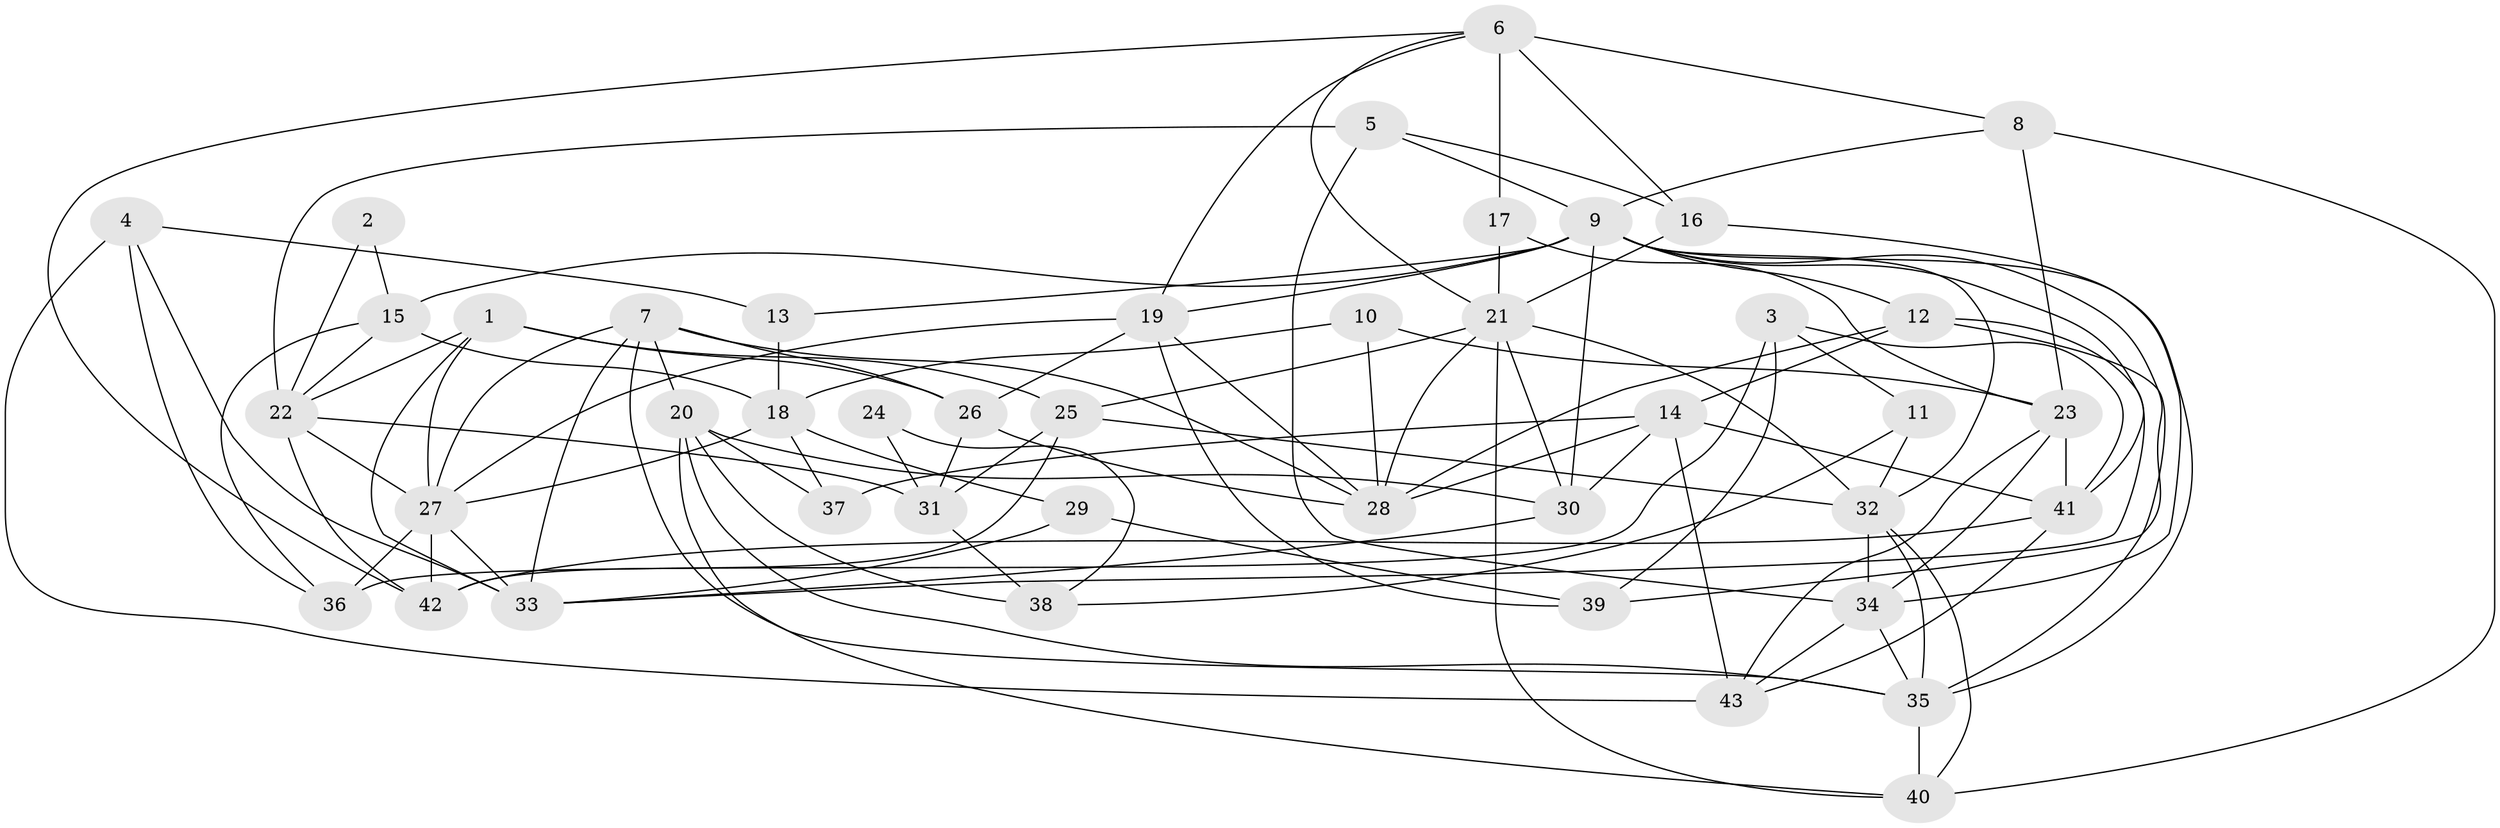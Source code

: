 // original degree distribution, {5: 0.26744186046511625, 4: 0.22093023255813954, 3: 0.27906976744186046, 6: 0.06976744186046512, 2: 0.12790697674418605, 7: 0.011627906976744186, 8: 0.023255813953488372}
// Generated by graph-tools (version 1.1) at 2025/37/03/04/25 23:37:10]
// undirected, 43 vertices, 110 edges
graph export_dot {
  node [color=gray90,style=filled];
  1;
  2;
  3;
  4;
  5;
  6;
  7;
  8;
  9;
  10;
  11;
  12;
  13;
  14;
  15;
  16;
  17;
  18;
  19;
  20;
  21;
  22;
  23;
  24;
  25;
  26;
  27;
  28;
  29;
  30;
  31;
  32;
  33;
  34;
  35;
  36;
  37;
  38;
  39;
  40;
  41;
  42;
  43;
  1 -- 22 [weight=1.0];
  1 -- 25 [weight=1.0];
  1 -- 26 [weight=1.0];
  1 -- 27 [weight=1.0];
  1 -- 33 [weight=1.0];
  2 -- 15 [weight=1.0];
  2 -- 22 [weight=1.0];
  3 -- 11 [weight=1.0];
  3 -- 36 [weight=1.0];
  3 -- 39 [weight=1.0];
  3 -- 41 [weight=1.0];
  4 -- 13 [weight=1.0];
  4 -- 33 [weight=1.0];
  4 -- 36 [weight=1.0];
  4 -- 43 [weight=1.0];
  5 -- 9 [weight=1.0];
  5 -- 16 [weight=1.0];
  5 -- 22 [weight=1.0];
  5 -- 34 [weight=1.0];
  6 -- 8 [weight=1.0];
  6 -- 16 [weight=2.0];
  6 -- 17 [weight=1.0];
  6 -- 19 [weight=1.0];
  6 -- 21 [weight=1.0];
  6 -- 42 [weight=1.0];
  7 -- 20 [weight=1.0];
  7 -- 26 [weight=1.0];
  7 -- 27 [weight=1.0];
  7 -- 28 [weight=1.0];
  7 -- 33 [weight=1.0];
  7 -- 35 [weight=1.0];
  8 -- 9 [weight=1.0];
  8 -- 23 [weight=1.0];
  8 -- 40 [weight=1.0];
  9 -- 12 [weight=1.0];
  9 -- 13 [weight=1.0];
  9 -- 15 [weight=1.0];
  9 -- 19 [weight=1.0];
  9 -- 30 [weight=1.0];
  9 -- 32 [weight=1.0];
  9 -- 35 [weight=1.0];
  9 -- 39 [weight=1.0];
  9 -- 41 [weight=1.0];
  10 -- 18 [weight=1.0];
  10 -- 23 [weight=1.0];
  10 -- 28 [weight=1.0];
  11 -- 32 [weight=2.0];
  11 -- 38 [weight=2.0];
  12 -- 14 [weight=1.0];
  12 -- 28 [weight=1.0];
  12 -- 33 [weight=1.0];
  12 -- 35 [weight=1.0];
  13 -- 18 [weight=1.0];
  14 -- 28 [weight=2.0];
  14 -- 30 [weight=2.0];
  14 -- 37 [weight=1.0];
  14 -- 41 [weight=1.0];
  14 -- 43 [weight=2.0];
  15 -- 18 [weight=1.0];
  15 -- 22 [weight=1.0];
  15 -- 36 [weight=1.0];
  16 -- 21 [weight=1.0];
  16 -- 34 [weight=1.0];
  17 -- 21 [weight=1.0];
  17 -- 23 [weight=1.0];
  18 -- 27 [weight=1.0];
  18 -- 29 [weight=1.0];
  18 -- 37 [weight=2.0];
  19 -- 26 [weight=1.0];
  19 -- 27 [weight=1.0];
  19 -- 28 [weight=1.0];
  19 -- 39 [weight=1.0];
  20 -- 30 [weight=1.0];
  20 -- 35 [weight=1.0];
  20 -- 37 [weight=1.0];
  20 -- 38 [weight=2.0];
  20 -- 40 [weight=1.0];
  21 -- 25 [weight=1.0];
  21 -- 28 [weight=1.0];
  21 -- 30 [weight=1.0];
  21 -- 32 [weight=1.0];
  21 -- 40 [weight=1.0];
  22 -- 27 [weight=1.0];
  22 -- 31 [weight=1.0];
  22 -- 42 [weight=1.0];
  23 -- 34 [weight=1.0];
  23 -- 41 [weight=1.0];
  23 -- 43 [weight=1.0];
  24 -- 31 [weight=1.0];
  24 -- 38 [weight=1.0];
  25 -- 31 [weight=2.0];
  25 -- 32 [weight=1.0];
  25 -- 42 [weight=1.0];
  26 -- 28 [weight=1.0];
  26 -- 31 [weight=1.0];
  27 -- 33 [weight=1.0];
  27 -- 36 [weight=2.0];
  27 -- 42 [weight=2.0];
  29 -- 33 [weight=1.0];
  29 -- 39 [weight=1.0];
  30 -- 33 [weight=1.0];
  31 -- 38 [weight=1.0];
  32 -- 34 [weight=1.0];
  32 -- 35 [weight=1.0];
  32 -- 40 [weight=1.0];
  34 -- 35 [weight=1.0];
  34 -- 43 [weight=1.0];
  35 -- 40 [weight=1.0];
  41 -- 42 [weight=1.0];
  41 -- 43 [weight=1.0];
}
